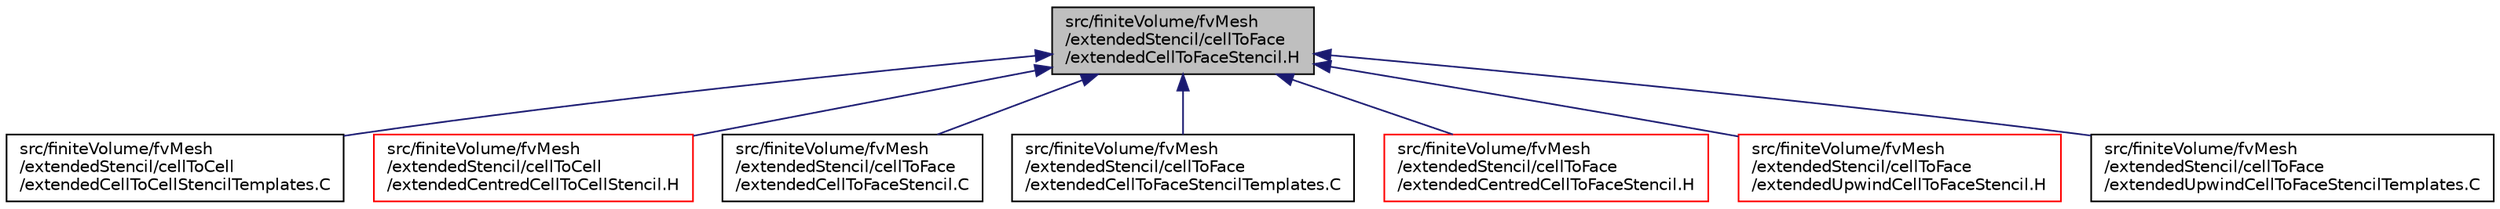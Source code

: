 digraph "src/finiteVolume/fvMesh/extendedStencil/cellToFace/extendedCellToFaceStencil.H"
{
  bgcolor="transparent";
  edge [fontname="Helvetica",fontsize="10",labelfontname="Helvetica",labelfontsize="10"];
  node [fontname="Helvetica",fontsize="10",shape=record];
  Node1 [label="src/finiteVolume/fvMesh\l/extendedStencil/cellToFace\l/extendedCellToFaceStencil.H",height=0.2,width=0.4,color="black", fillcolor="grey75", style="filled", fontcolor="black"];
  Node1 -> Node2 [dir="back",color="midnightblue",fontsize="10",style="solid",fontname="Helvetica"];
  Node2 [label="src/finiteVolume/fvMesh\l/extendedStencil/cellToCell\l/extendedCellToCellStencilTemplates.C",height=0.2,width=0.4,color="black",URL="$a05931.html"];
  Node1 -> Node3 [dir="back",color="midnightblue",fontsize="10",style="solid",fontname="Helvetica"];
  Node3 [label="src/finiteVolume/fvMesh\l/extendedStencil/cellToCell\l/extendedCentredCellToCellStencil.H",height=0.2,width=0.4,color="red",URL="$a05933.html"];
  Node1 -> Node4 [dir="back",color="midnightblue",fontsize="10",style="solid",fontname="Helvetica"];
  Node4 [label="src/finiteVolume/fvMesh\l/extendedStencil/cellToFace\l/extendedCellToFaceStencil.C",height=0.2,width=0.4,color="black",URL="$a05948.html"];
  Node1 -> Node5 [dir="back",color="midnightblue",fontsize="10",style="solid",fontname="Helvetica"];
  Node5 [label="src/finiteVolume/fvMesh\l/extendedStencil/cellToFace\l/extendedCellToFaceStencilTemplates.C",height=0.2,width=0.4,color="black",URL="$a05950.html"];
  Node1 -> Node6 [dir="back",color="midnightblue",fontsize="10",style="solid",fontname="Helvetica"];
  Node6 [label="src/finiteVolume/fvMesh\l/extendedStencil/cellToFace\l/extendedCentredCellToFaceStencil.H",height=0.2,width=0.4,color="red",URL="$a05952.html"];
  Node1 -> Node7 [dir="back",color="midnightblue",fontsize="10",style="solid",fontname="Helvetica"];
  Node7 [label="src/finiteVolume/fvMesh\l/extendedStencil/cellToFace\l/extendedUpwindCellToFaceStencil.H",height=0.2,width=0.4,color="red",URL="$a05954.html"];
  Node1 -> Node8 [dir="back",color="midnightblue",fontsize="10",style="solid",fontname="Helvetica"];
  Node8 [label="src/finiteVolume/fvMesh\l/extendedStencil/cellToFace\l/extendedUpwindCellToFaceStencilTemplates.C",height=0.2,width=0.4,color="black",URL="$a05955.html"];
}
